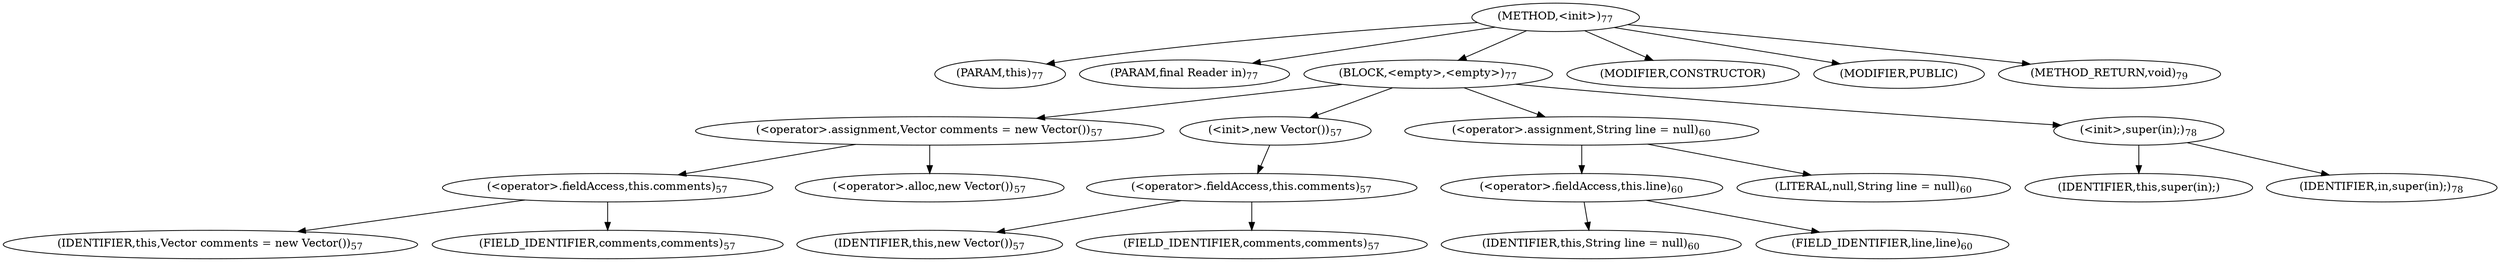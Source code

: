 digraph "&lt;init&gt;" {  
"73" [label = <(METHOD,&lt;init&gt;)<SUB>77</SUB>> ]
"6" [label = <(PARAM,this)<SUB>77</SUB>> ]
"74" [label = <(PARAM,final Reader in)<SUB>77</SUB>> ]
"75" [label = <(BLOCK,&lt;empty&gt;,&lt;empty&gt;)<SUB>77</SUB>> ]
"76" [label = <(&lt;operator&gt;.assignment,Vector comments = new Vector())<SUB>57</SUB>> ]
"77" [label = <(&lt;operator&gt;.fieldAccess,this.comments)<SUB>57</SUB>> ]
"78" [label = <(IDENTIFIER,this,Vector comments = new Vector())<SUB>57</SUB>> ]
"79" [label = <(FIELD_IDENTIFIER,comments,comments)<SUB>57</SUB>> ]
"80" [label = <(&lt;operator&gt;.alloc,new Vector())<SUB>57</SUB>> ]
"81" [label = <(&lt;init&gt;,new Vector())<SUB>57</SUB>> ]
"82" [label = <(&lt;operator&gt;.fieldAccess,this.comments)<SUB>57</SUB>> ]
"83" [label = <(IDENTIFIER,this,new Vector())<SUB>57</SUB>> ]
"84" [label = <(FIELD_IDENTIFIER,comments,comments)<SUB>57</SUB>> ]
"85" [label = <(&lt;operator&gt;.assignment,String line = null)<SUB>60</SUB>> ]
"86" [label = <(&lt;operator&gt;.fieldAccess,this.line)<SUB>60</SUB>> ]
"87" [label = <(IDENTIFIER,this,String line = null)<SUB>60</SUB>> ]
"88" [label = <(FIELD_IDENTIFIER,line,line)<SUB>60</SUB>> ]
"89" [label = <(LITERAL,null,String line = null)<SUB>60</SUB>> ]
"90" [label = <(&lt;init&gt;,super(in);)<SUB>78</SUB>> ]
"5" [label = <(IDENTIFIER,this,super(in);)> ]
"91" [label = <(IDENTIFIER,in,super(in);)<SUB>78</SUB>> ]
"92" [label = <(MODIFIER,CONSTRUCTOR)> ]
"93" [label = <(MODIFIER,PUBLIC)> ]
"94" [label = <(METHOD_RETURN,void)<SUB>79</SUB>> ]
  "73" -> "6" 
  "73" -> "74" 
  "73" -> "75" 
  "73" -> "92" 
  "73" -> "93" 
  "73" -> "94" 
  "75" -> "76" 
  "75" -> "81" 
  "75" -> "85" 
  "75" -> "90" 
  "76" -> "77" 
  "76" -> "80" 
  "77" -> "78" 
  "77" -> "79" 
  "81" -> "82" 
  "82" -> "83" 
  "82" -> "84" 
  "85" -> "86" 
  "85" -> "89" 
  "86" -> "87" 
  "86" -> "88" 
  "90" -> "5" 
  "90" -> "91" 
}
